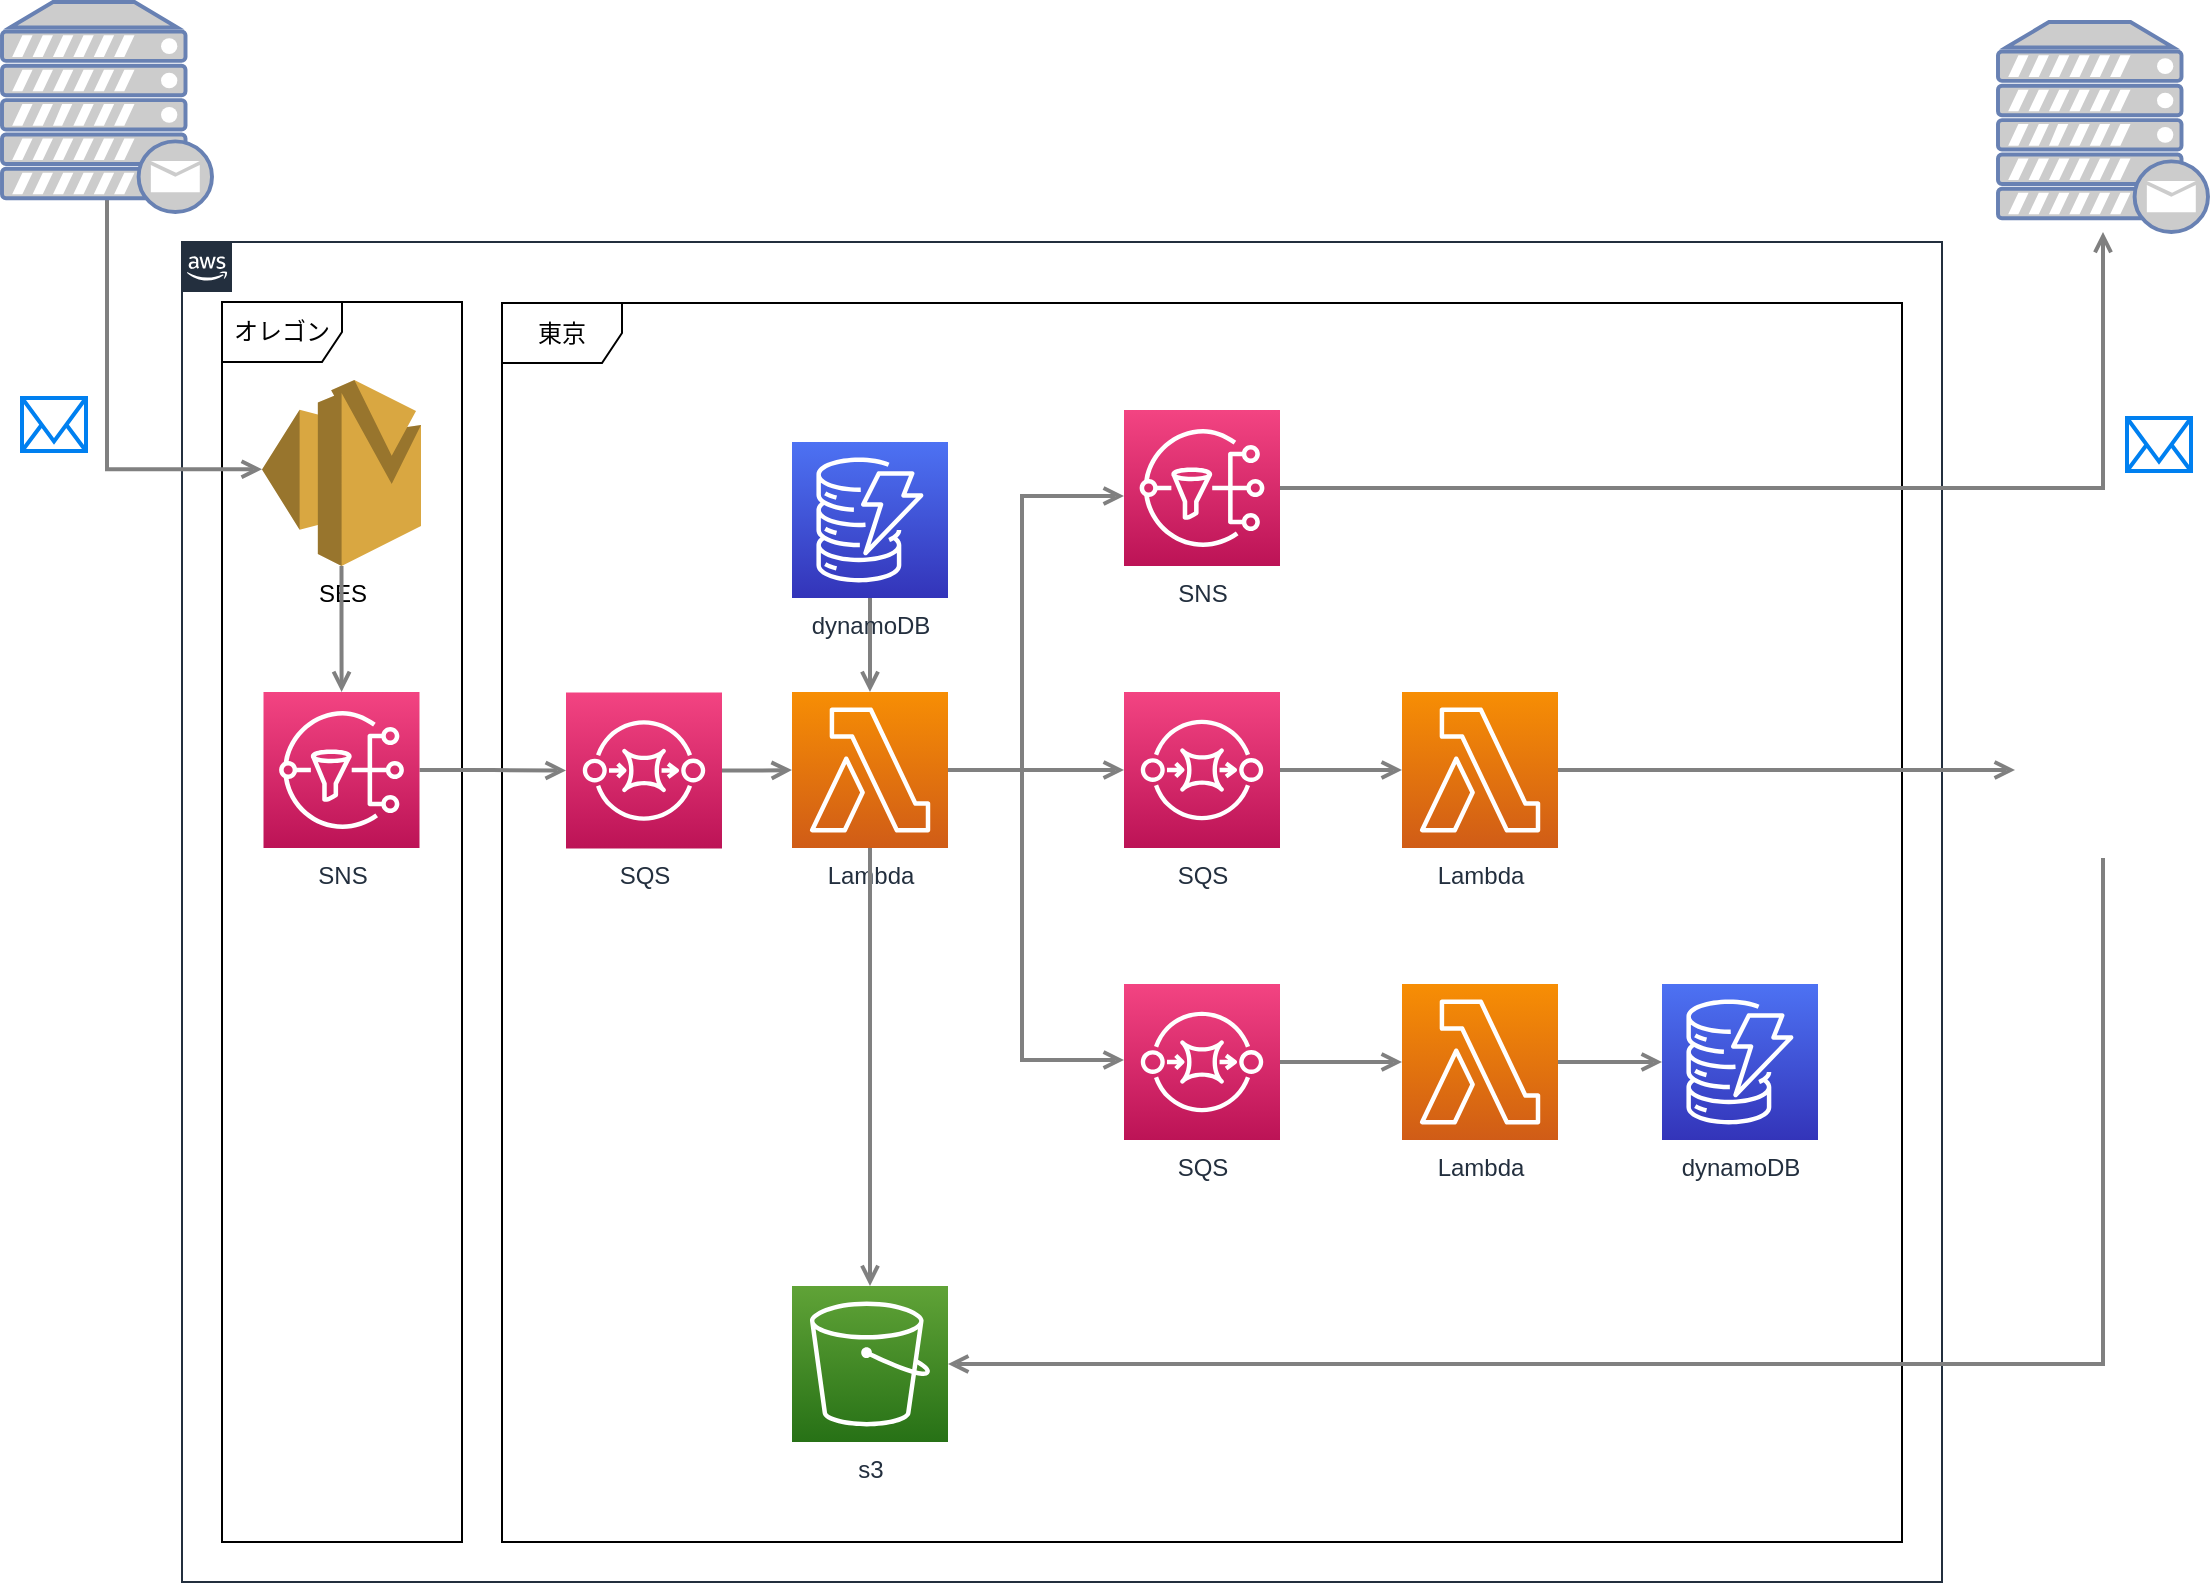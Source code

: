 <mxfile version="12.8.8" type="github"><diagram id="Ht1M8jgEwFfnCIfOTk4-" name="Page-1"><mxGraphModel dx="1365" dy="657" grid="1" gridSize="10" guides="1" tooltips="1" connect="1" arrows="1" fold="1" page="1" pageScale="1" pageWidth="1654" pageHeight="1169" math="0" shadow="0"><root><mxCell id="0"/><mxCell id="1" parent="0"/><mxCell id="e5_hwdFRrixaUd5XO73S-13" value="" style="points=[[0,0],[0.25,0],[0.5,0],[0.75,0],[1,0],[1,0.25],[1,0.5],[1,0.75],[1,1],[0.75,1],[0.5,1],[0.25,1],[0,1],[0,0.75],[0,0.5],[0,0.25]];outlineConnect=0;gradientColor=none;html=1;whiteSpace=wrap;fontSize=12;fontStyle=0;shape=mxgraph.aws4.group;grIcon=mxgraph.aws4.group_aws_cloud_alt;strokeColor=#232F3E;fillColor=none;verticalAlign=top;align=left;spacingLeft=30;fontColor=#232F3E;dashed=0;" parent="1" vertex="1"><mxGeometry x="100" y="150" width="880" height="670" as="geometry"/></mxCell><mxCell id="vU39-n22EpczDboYUa4I-1" value="オレゴン" style="shape=umlFrame;whiteSpace=wrap;html=1;" parent="1" vertex="1"><mxGeometry x="120" y="180" width="120" height="620" as="geometry"/></mxCell><mxCell id="vU39-n22EpczDboYUa4I-2" value="東京" style="shape=umlFrame;whiteSpace=wrap;html=1;" parent="1" vertex="1"><mxGeometry x="260" y="180.5" width="700" height="619.5" as="geometry"/></mxCell><mxCell id="UEzPUAAOIrF-is8g5C7q-142" style="edgeStyle=orthogonalEdgeStyle;rounded=0;orthogonalLoop=1;jettySize=auto;html=1;startArrow=none;startFill=0;endArrow=open;endFill=0;strokeWidth=2;strokeColor=#808080;" parent="1" source="ZsC_KIL5skKTg2AY2HEx-5" target="e5_hwdFRrixaUd5XO73S-12" edge="1"><mxGeometry relative="1" as="geometry"><mxPoint x="496.5" y="261.5" as="sourcePoint"/><mxPoint x="569" y="262" as="targetPoint"/><Array as="points"/></mxGeometry></mxCell><mxCell id="e5_hwdFRrixaUd5XO73S-8" style="edgeStyle=orthogonalEdgeStyle;rounded=0;orthogonalLoop=1;jettySize=auto;html=1;startArrow=none;startFill=0;endArrow=open;endFill=0;strokeWidth=2;strokeColor=#808080;" parent="1" source="ZsC_KIL5skKTg2AY2HEx-6" target="ZsC_KIL5skKTg2AY2HEx-5" edge="1"><mxGeometry relative="1" as="geometry"><Array as="points"/><mxPoint x="339" y="210" as="sourcePoint"/><mxPoint x="450" y="282" as="targetPoint"/></mxGeometry></mxCell><mxCell id="e5_hwdFRrixaUd5XO73S-12" value="Lambda" style="outlineConnect=0;fontColor=#232F3E;gradientColor=#F78E04;gradientDirection=north;fillColor=#D05C17;strokeColor=#ffffff;dashed=0;verticalLabelPosition=bottom;verticalAlign=top;align=center;html=1;fontSize=12;fontStyle=0;aspect=fixed;shape=mxgraph.aws4.resourceIcon;resIcon=mxgraph.aws4.lambda;" parent="1" vertex="1"><mxGeometry x="405" y="375" width="78" height="78" as="geometry"/></mxCell><mxCell id="d9MhdAnFFDUoCID3Rv5p-2" style="edgeStyle=orthogonalEdgeStyle;rounded=0;orthogonalLoop=1;jettySize=auto;html=1;startArrow=none;startFill=0;endArrow=open;endFill=0;strokeWidth=2;strokeColor=#808080;" parent="1" source="e5_hwdFRrixaUd5XO73S-12" target="vU39-n22EpczDboYUa4I-3" edge="1"><mxGeometry relative="1" as="geometry"><mxPoint x="649.5" y="261.5" as="sourcePoint"/><mxPoint x="722.0" y="267" as="targetPoint"/><Array as="points"><mxPoint x="520" y="414"/><mxPoint x="520" y="277"/></Array></mxGeometry></mxCell><mxCell id="d9MhdAnFFDUoCID3Rv5p-3" style="rounded=0;orthogonalLoop=1;jettySize=auto;html=1;startArrow=none;startFill=0;endArrow=open;endFill=0;strokeWidth=2;strokeColor=#808080;entryX=0;entryY=0.48;entryDx=0;entryDy=0;entryPerimeter=0;exitX=0.5;exitY=0.94;exitDx=0;exitDy=0;exitPerimeter=0;edgeStyle=orthogonalEdgeStyle;" parent="1" source="ZsC_KIL5skKTg2AY2HEx-2" target="ZsC_KIL5skKTg2AY2HEx-3" edge="1"><mxGeometry relative="1" as="geometry"><mxPoint x="450" y="80" as="sourcePoint"/><mxPoint x="408.5" y="262" as="targetPoint"/><Array as="points"><mxPoint x="63" y="264"/></Array></mxGeometry></mxCell><mxCell id="ZsC_KIL5skKTg2AY2HEx-2" value="" style="fontColor=#0066CC;verticalAlign=top;verticalLabelPosition=bottom;labelPosition=center;align=center;html=1;outlineConnect=0;fillColor=#CCCCCC;strokeColor=#6881B3;gradientColor=none;gradientDirection=north;strokeWidth=2;shape=mxgraph.networks.mail_server;labelBackgroundColor=none;" parent="1" vertex="1"><mxGeometry x="10" y="30" width="105" height="105" as="geometry"/></mxCell><mxCell id="ZsC_KIL5skKTg2AY2HEx-3" value="SES" style="outlineConnect=0;dashed=0;verticalLabelPosition=bottom;verticalAlign=top;align=center;html=1;shape=mxgraph.aws3.ses;fillColor=#D9A741;gradientColor=none;labelBackgroundColor=none;" parent="1" vertex="1"><mxGeometry x="140" y="219" width="79.5" height="93" as="geometry"/></mxCell><mxCell id="ZsC_KIL5skKTg2AY2HEx-5" value="SQS" style="outlineConnect=0;fontColor=#232F3E;gradientColor=#F34482;gradientDirection=north;fillColor=#BC1356;strokeColor=#ffffff;dashed=0;verticalLabelPosition=bottom;verticalAlign=top;align=center;html=1;fontSize=12;fontStyle=0;aspect=fixed;shape=mxgraph.aws4.resourceIcon;resIcon=mxgraph.aws4.sqs;labelBackgroundColor=none;" parent="1" vertex="1"><mxGeometry x="292" y="375.25" width="78" height="78" as="geometry"/></mxCell><mxCell id="ZsC_KIL5skKTg2AY2HEx-6" value="SNS" style="outlineConnect=0;fontColor=#232F3E;gradientColor=#F34482;gradientDirection=north;fillColor=#BC1356;strokeColor=#ffffff;dashed=0;verticalLabelPosition=bottom;verticalAlign=top;align=center;html=1;fontSize=12;fontStyle=0;aspect=fixed;shape=mxgraph.aws4.resourceIcon;resIcon=mxgraph.aws4.sns;labelBackgroundColor=none;" parent="1" vertex="1"><mxGeometry x="140.75" y="375" width="78" height="78" as="geometry"/></mxCell><mxCell id="ZsC_KIL5skKTg2AY2HEx-1" value="" style="html=1;verticalLabelPosition=bottom;align=center;labelBackgroundColor=#ffffff;verticalAlign=top;strokeWidth=2;strokeColor=#0080F0;shadow=0;dashed=0;shape=mxgraph.ios7.icons.mail;" parent="1" vertex="1"><mxGeometry x="20" y="228" width="32" height="26.5" as="geometry"/></mxCell><mxCell id="ZsC_KIL5skKTg2AY2HEx-8" style="edgeStyle=orthogonalEdgeStyle;rounded=0;orthogonalLoop=1;jettySize=auto;html=1;startArrow=none;startFill=0;endArrow=open;endFill=0;strokeWidth=2;strokeColor=#808080;" parent="1" source="ZsC_KIL5skKTg2AY2HEx-3" target="ZsC_KIL5skKTg2AY2HEx-6" edge="1"><mxGeometry relative="1" as="geometry"><Array as="points"/><mxPoint x="224" y="266" as="sourcePoint"/><mxPoint x="280" y="266" as="targetPoint"/></mxGeometry></mxCell><mxCell id="vU39-n22EpczDboYUa4I-3" value="SNS" style="outlineConnect=0;fontColor=#232F3E;gradientColor=#F34482;gradientDirection=north;fillColor=#BC1356;strokeColor=#ffffff;dashed=0;verticalLabelPosition=bottom;verticalAlign=top;align=center;html=1;fontSize=12;fontStyle=0;aspect=fixed;shape=mxgraph.aws4.resourceIcon;resIcon=mxgraph.aws4.sns;labelBackgroundColor=none;" parent="1" vertex="1"><mxGeometry x="571" y="234" width="78" height="78" as="geometry"/></mxCell><mxCell id="vU39-n22EpczDboYUa4I-4" style="edgeStyle=orthogonalEdgeStyle;rounded=0;orthogonalLoop=1;jettySize=auto;html=1;startArrow=none;startFill=0;endArrow=open;endFill=0;strokeWidth=2;strokeColor=#808080;" parent="1" source="vU39-n22EpczDboYUa4I-3" target="vU39-n22EpczDboYUa4I-5" edge="1"><mxGeometry relative="1" as="geometry"><Array as="points"/><mxPoint x="800.0" y="267" as="sourcePoint"/><mxPoint x="447" y="277" as="targetPoint"/></mxGeometry></mxCell><mxCell id="vU39-n22EpczDboYUa4I-5" value="" style="fontColor=#0066CC;verticalAlign=top;verticalLabelPosition=bottom;labelPosition=center;align=center;html=1;outlineConnect=0;fillColor=#CCCCCC;strokeColor=#6881B3;gradientColor=none;gradientDirection=north;strokeWidth=2;shape=mxgraph.networks.mail_server;labelBackgroundColor=none;" parent="1" vertex="1"><mxGeometry x="1008" y="40" width="105" height="105" as="geometry"/></mxCell><mxCell id="vU39-n22EpczDboYUa4I-6" value="" style="html=1;verticalLabelPosition=bottom;align=center;labelBackgroundColor=#ffffff;verticalAlign=top;strokeWidth=2;strokeColor=#0080F0;shadow=0;dashed=0;shape=mxgraph.ios7.icons.mail;" parent="1" vertex="1"><mxGeometry x="1072.5" y="238" width="32" height="26.5" as="geometry"/></mxCell><mxCell id="5embb1CeHcYyUcUg4fd0-1" value="SQS" style="outlineConnect=0;fontColor=#232F3E;gradientColor=#F34482;gradientDirection=north;fillColor=#BC1356;strokeColor=#ffffff;dashed=0;verticalLabelPosition=bottom;verticalAlign=top;align=center;html=1;fontSize=12;fontStyle=0;aspect=fixed;shape=mxgraph.aws4.resourceIcon;resIcon=mxgraph.aws4.sqs;labelBackgroundColor=none;" parent="1" vertex="1"><mxGeometry x="571" y="375" width="78" height="78" as="geometry"/></mxCell><mxCell id="5embb1CeHcYyUcUg4fd0-2" value="" style="shape=image;html=1;verticalAlign=top;verticalLabelPosition=bottom;labelBackgroundColor=#ffffff;imageAspect=0;aspect=fixed;image=https://cdn3.iconfinder.com/data/icons/social-network-30/512/social-08-128.png" parent="1" vertex="1"><mxGeometry x="1016.5" y="370" width="88" height="88" as="geometry"/></mxCell><mxCell id="5embb1CeHcYyUcUg4fd0-3" style="edgeStyle=orthogonalEdgeStyle;rounded=0;orthogonalLoop=1;jettySize=auto;html=1;startArrow=none;startFill=0;endArrow=open;endFill=0;strokeWidth=2;strokeColor=#808080;" parent="1" source="e5_hwdFRrixaUd5XO73S-12" target="5embb1CeHcYyUcUg4fd0-1" edge="1"><mxGeometry relative="1" as="geometry"><mxPoint x="675" y="277" as="sourcePoint"/><mxPoint x="732" y="277" as="targetPoint"/><Array as="points"/></mxGeometry></mxCell><mxCell id="5embb1CeHcYyUcUg4fd0-4" value="Lambda" style="outlineConnect=0;fontColor=#232F3E;gradientColor=#F78E04;gradientDirection=north;fillColor=#D05C17;strokeColor=#ffffff;dashed=0;verticalLabelPosition=bottom;verticalAlign=top;align=center;html=1;fontSize=12;fontStyle=0;aspect=fixed;shape=mxgraph.aws4.resourceIcon;resIcon=mxgraph.aws4.lambda;" parent="1" vertex="1"><mxGeometry x="710" y="375" width="78" height="78" as="geometry"/></mxCell><mxCell id="5embb1CeHcYyUcUg4fd0-5" style="edgeStyle=orthogonalEdgeStyle;rounded=0;orthogonalLoop=1;jettySize=auto;html=1;startArrow=none;startFill=0;endArrow=open;endFill=0;strokeWidth=2;strokeColor=#808080;" parent="1" source="5embb1CeHcYyUcUg4fd0-1" target="5embb1CeHcYyUcUg4fd0-4" edge="1"><mxGeometry relative="1" as="geometry"><mxPoint x="771" y="306" as="sourcePoint"/><mxPoint x="771" y="380" as="targetPoint"/><Array as="points"/></mxGeometry></mxCell><mxCell id="5embb1CeHcYyUcUg4fd0-6" style="edgeStyle=orthogonalEdgeStyle;rounded=0;orthogonalLoop=1;jettySize=auto;html=1;startArrow=none;startFill=0;endArrow=open;endFill=0;strokeWidth=2;strokeColor=#808080;" parent="1" source="5embb1CeHcYyUcUg4fd0-4" target="5embb1CeHcYyUcUg4fd0-2" edge="1"><mxGeometry relative="1" as="geometry"><mxPoint x="810" y="419" as="sourcePoint"/><mxPoint x="867" y="419" as="targetPoint"/><Array as="points"/></mxGeometry></mxCell><mxCell id="5embb1CeHcYyUcUg4fd0-8" value="Lambda" style="outlineConnect=0;fontColor=#232F3E;gradientColor=#F78E04;gradientDirection=north;fillColor=#D05C17;strokeColor=#ffffff;dashed=0;verticalLabelPosition=bottom;verticalAlign=top;align=center;html=1;fontSize=12;fontStyle=0;aspect=fixed;shape=mxgraph.aws4.resourceIcon;resIcon=mxgraph.aws4.lambda;" parent="1" vertex="1"><mxGeometry x="710" y="521" width="78" height="78" as="geometry"/></mxCell><mxCell id="5embb1CeHcYyUcUg4fd0-9" value="SQS" style="outlineConnect=0;fontColor=#232F3E;gradientColor=#F34482;gradientDirection=north;fillColor=#BC1356;strokeColor=#ffffff;dashed=0;verticalLabelPosition=bottom;verticalAlign=top;align=center;html=1;fontSize=12;fontStyle=0;aspect=fixed;shape=mxgraph.aws4.resourceIcon;resIcon=mxgraph.aws4.sqs;labelBackgroundColor=none;" parent="1" vertex="1"><mxGeometry x="571" y="521" width="78" height="78" as="geometry"/></mxCell><mxCell id="5embb1CeHcYyUcUg4fd0-10" style="edgeStyle=orthogonalEdgeStyle;rounded=0;orthogonalLoop=1;jettySize=auto;html=1;startArrow=none;startFill=0;endArrow=open;endFill=0;strokeWidth=2;strokeColor=#808080;" parent="1" source="e5_hwdFRrixaUd5XO73S-12" target="5embb1CeHcYyUcUg4fd0-9" edge="1"><mxGeometry relative="1" as="geometry"><mxPoint x="478" y="424" as="sourcePoint"/><mxPoint x="581" y="424" as="targetPoint"/><Array as="points"><mxPoint x="520" y="414"/><mxPoint x="520" y="559"/></Array></mxGeometry></mxCell><mxCell id="5embb1CeHcYyUcUg4fd0-11" style="rounded=0;orthogonalLoop=1;jettySize=auto;html=1;startArrow=none;startFill=0;endArrow=open;endFill=0;strokeWidth=2;strokeColor=#808080;" parent="1" source="5embb1CeHcYyUcUg4fd0-9" target="5embb1CeHcYyUcUg4fd0-8" edge="1"><mxGeometry relative="1" as="geometry"><mxPoint x="659" y="424" as="sourcePoint"/><mxPoint x="720" y="424" as="targetPoint"/></mxGeometry></mxCell><mxCell id="5embb1CeHcYyUcUg4fd0-12" style="rounded=0;orthogonalLoop=1;jettySize=auto;html=1;startArrow=none;startFill=0;endArrow=open;endFill=0;strokeWidth=2;strokeColor=#808080;" parent="1" source="5embb1CeHcYyUcUg4fd0-8" target="VR1-NvFaAeIVhitkqFrb-2" edge="1"><mxGeometry relative="1" as="geometry"><mxPoint x="659" y="569" as="sourcePoint"/><mxPoint x="841" y="560.359" as="targetPoint"/></mxGeometry></mxCell><mxCell id="5embb1CeHcYyUcUg4fd0-14" style="rounded=0;orthogonalLoop=1;jettySize=auto;html=1;startArrow=none;startFill=0;endArrow=open;endFill=0;strokeWidth=2;strokeColor=#808080;" parent="1" source="VR1-NvFaAeIVhitkqFrb-1" target="e5_hwdFRrixaUd5XO73S-12" edge="1"><mxGeometry relative="1" as="geometry"><mxPoint x="444" y="456" as="sourcePoint"/><mxPoint x="851" y="569.471" as="targetPoint"/></mxGeometry></mxCell><mxCell id="VR1-NvFaAeIVhitkqFrb-1" value="dynamoDB" style="outlineConnect=0;fontColor=#232F3E;gradientColor=#4D72F3;gradientDirection=north;fillColor=#3334B9;strokeColor=#ffffff;dashed=0;verticalLabelPosition=bottom;verticalAlign=top;align=center;html=1;fontSize=12;fontStyle=0;aspect=fixed;shape=mxgraph.aws4.resourceIcon;resIcon=mxgraph.aws4.dynamodb;" vertex="1" parent="1"><mxGeometry x="405" y="250" width="78" height="78" as="geometry"/></mxCell><mxCell id="VR1-NvFaAeIVhitkqFrb-2" value="dynamoDB" style="outlineConnect=0;fontColor=#232F3E;gradientColor=#4D72F3;gradientDirection=north;fillColor=#3334B9;strokeColor=#ffffff;dashed=0;verticalLabelPosition=bottom;verticalAlign=top;align=center;html=1;fontSize=12;fontStyle=0;aspect=fixed;shape=mxgraph.aws4.resourceIcon;resIcon=mxgraph.aws4.dynamodb;" vertex="1" parent="1"><mxGeometry x="840" y="521" width="78" height="78" as="geometry"/></mxCell><mxCell id="VR1-NvFaAeIVhitkqFrb-4" value="s3" style="outlineConnect=0;fontColor=#232F3E;gradientColor=#60A337;gradientDirection=north;fillColor=#277116;strokeColor=#ffffff;dashed=0;verticalLabelPosition=bottom;verticalAlign=top;align=center;html=1;fontSize=12;fontStyle=0;aspect=fixed;shape=mxgraph.aws4.resourceIcon;resIcon=mxgraph.aws4.s3;" vertex="1" parent="1"><mxGeometry x="405" y="672" width="78" height="78" as="geometry"/></mxCell><mxCell id="VR1-NvFaAeIVhitkqFrb-5" style="edgeStyle=orthogonalEdgeStyle;rounded=0;orthogonalLoop=1;jettySize=auto;html=1;startArrow=none;startFill=0;endArrow=open;endFill=0;strokeWidth=2;strokeColor=#808080;" edge="1" parent="1" source="e5_hwdFRrixaUd5XO73S-12" target="VR1-NvFaAeIVhitkqFrb-4"><mxGeometry relative="1" as="geometry"><mxPoint x="460" y="430" as="sourcePoint"/><mxPoint x="415" y="424.067" as="targetPoint"/><Array as="points"/></mxGeometry></mxCell><mxCell id="VR1-NvFaAeIVhitkqFrb-6" style="rounded=0;orthogonalLoop=1;jettySize=auto;html=1;startArrow=none;startFill=0;endArrow=open;endFill=0;strokeWidth=2;strokeColor=#808080;exitX=0.5;exitY=1;exitDx=0;exitDy=0;edgeStyle=orthogonalEdgeStyle;" edge="1" parent="1" source="5embb1CeHcYyUcUg4fd0-2" target="VR1-NvFaAeIVhitkqFrb-4"><mxGeometry relative="1" as="geometry"><mxPoint x="1060" y="430" as="sourcePoint"/><mxPoint x="460" y="711" as="targetPoint"/><Array as="points"><mxPoint x="1060" y="711"/></Array></mxGeometry></mxCell></root></mxGraphModel></diagram></mxfile>